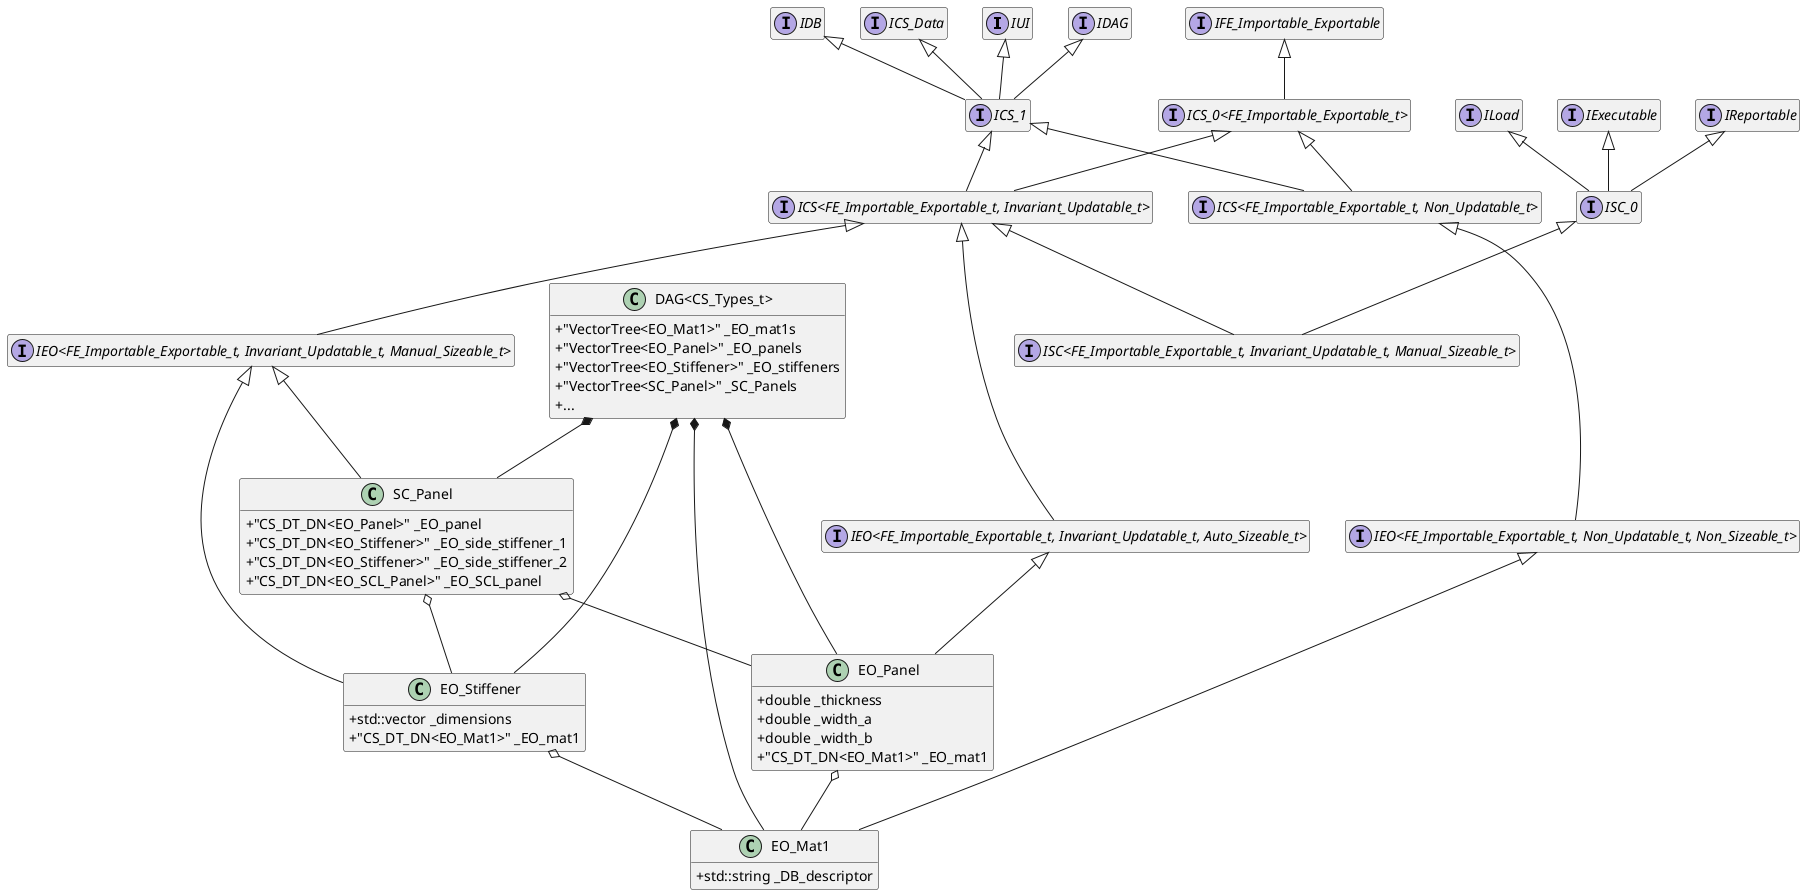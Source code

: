 @startuml
hide empty members
skinparam classAttributeIconSize 0

interface IUI
interface IDAG
interface IDB
interface ICS_Data
interface IFE_Importable_Exportable
interface IExecutable
interface IReportable
interface ILoad
interface "ICS_0<FE_Importable_Exportable_t>"
interface ICS_1
interface "ICS<FE_Importable_Exportable_t, Non_Updatable_t>"
interface "ICS<FE_Importable_Exportable_t, Invariant_Updatable_t>"
interface "IEO<FE_Importable_Exportable_t, Non_Updatable_t, Non_Sizeable_t>"
interface "IEO<FE_Importable_Exportable_t, Invariant_Updatable_t, Auto_Sizeable_t>"
interface "IEO<FE_Importable_Exportable_t, Invariant_Updatable_t, Manual_Sizeable_t>"
interface ISC_0
interface "ISC<FE_Importable_Exportable_t, Invariant_Updatable_t, Manual_Sizeable_t>"

IFE_Importable_Exportable <|-- "ICS_0<FE_Importable_Exportable_t>"

IUI <|-- ICS_1
IDAG <|-- ICS_1
IDB <|-- ICS_1
ICS_Data <|-- ICS_1

"ICS_0<FE_Importable_Exportable_t>" <|-- "ICS<FE_Importable_Exportable_t, Non_Updatable_t>"
"ICS_0<FE_Importable_Exportable_t>" <|-- "ICS<FE_Importable_Exportable_t, Invariant_Updatable_t>"

ICS_1 <|-- "ICS<FE_Importable_Exportable_t, Non_Updatable_t>"
ICS_1 <|-- "ICS<FE_Importable_Exportable_t, Invariant_Updatable_t>"

"ICS<FE_Importable_Exportable_t, Non_Updatable_t>" <|-- "IEO<FE_Importable_Exportable_t, Non_Updatable_t, Non_Sizeable_t>"
"ICS<FE_Importable_Exportable_t, Invariant_Updatable_t>" <|-- "IEO<FE_Importable_Exportable_t, Invariant_Updatable_t, Auto_Sizeable_t>"
"ICS<FE_Importable_Exportable_t, Invariant_Updatable_t>" <|-- "IEO<FE_Importable_Exportable_t, Invariant_Updatable_t, Manual_Sizeable_t>"
"ICS<FE_Importable_Exportable_t, Invariant_Updatable_t>" <|-- "ISC<FE_Importable_Exportable_t, Invariant_Updatable_t, Manual_Sizeable_t>"

IExecutable <|-- ISC_0
IReportable <|-- ISC_0
ILoad <|-- ISC_0

ISC_0 <|-- "ISC<FE_Importable_Exportable_t, Invariant_Updatable_t, Manual_Sizeable_t>"

class EO_Mat1 {
    +std::string _DB_descriptor
}

class EO_Panel {
    +double _thickness
    +double _width_a
    +double _width_b
    +"CS_DT_DN<EO_Mat1>" _EO_mat1
}

class EO_Stiffener {
    +std::vector _dimensions
    +"CS_DT_DN<EO_Mat1>" _EO_mat1
}

class SC_Panel {
    +"CS_DT_DN<EO_Panel>" _EO_panel
    +"CS_DT_DN<EO_Stiffener>" _EO_side_stiffener_1
    +"CS_DT_DN<EO_Stiffener>" _EO_side_stiffener_2
    +"CS_DT_DN<EO_SCL_Panel>" _EO_SCL_panel
}

class "DAG<CS_Types_t>" {
    +"VectorTree<EO_Mat1>" _EO_mat1s
    +"VectorTree<EO_Panel>" _EO_panels
    +"VectorTree<EO_Stiffener>" _EO_stiffeners
    +"VectorTree<SC_Panel>" _SC_Panels
    +...
}

"IEO<FE_Importable_Exportable_t, Non_Updatable_t, Non_Sizeable_t>" <|-- EO_Mat1
"IEO<FE_Importable_Exportable_t, Invariant_Updatable_t, Auto_Sizeable_t>" <|-- EO_Panel
"IEO<FE_Importable_Exportable_t, Invariant_Updatable_t, Manual_Sizeable_t>" <|-- EO_Stiffener
"IEO<FE_Importable_Exportable_t, Invariant_Updatable_t, Manual_Sizeable_t>" <|-- SC_Panel

EO_Panel o-- EO_Mat1
EO_Stiffener o-- EO_Mat1
SC_Panel o-- EO_Panel
SC_Panel o-- EO_Stiffener

"DAG<CS_Types_t>" *-- EO_Mat1
"DAG<CS_Types_t>" *-- EO_Panel
"DAG<CS_Types_t>" *-- EO_Stiffener
"DAG<CS_Types_t>" *-- SC_Panel

@enduml
